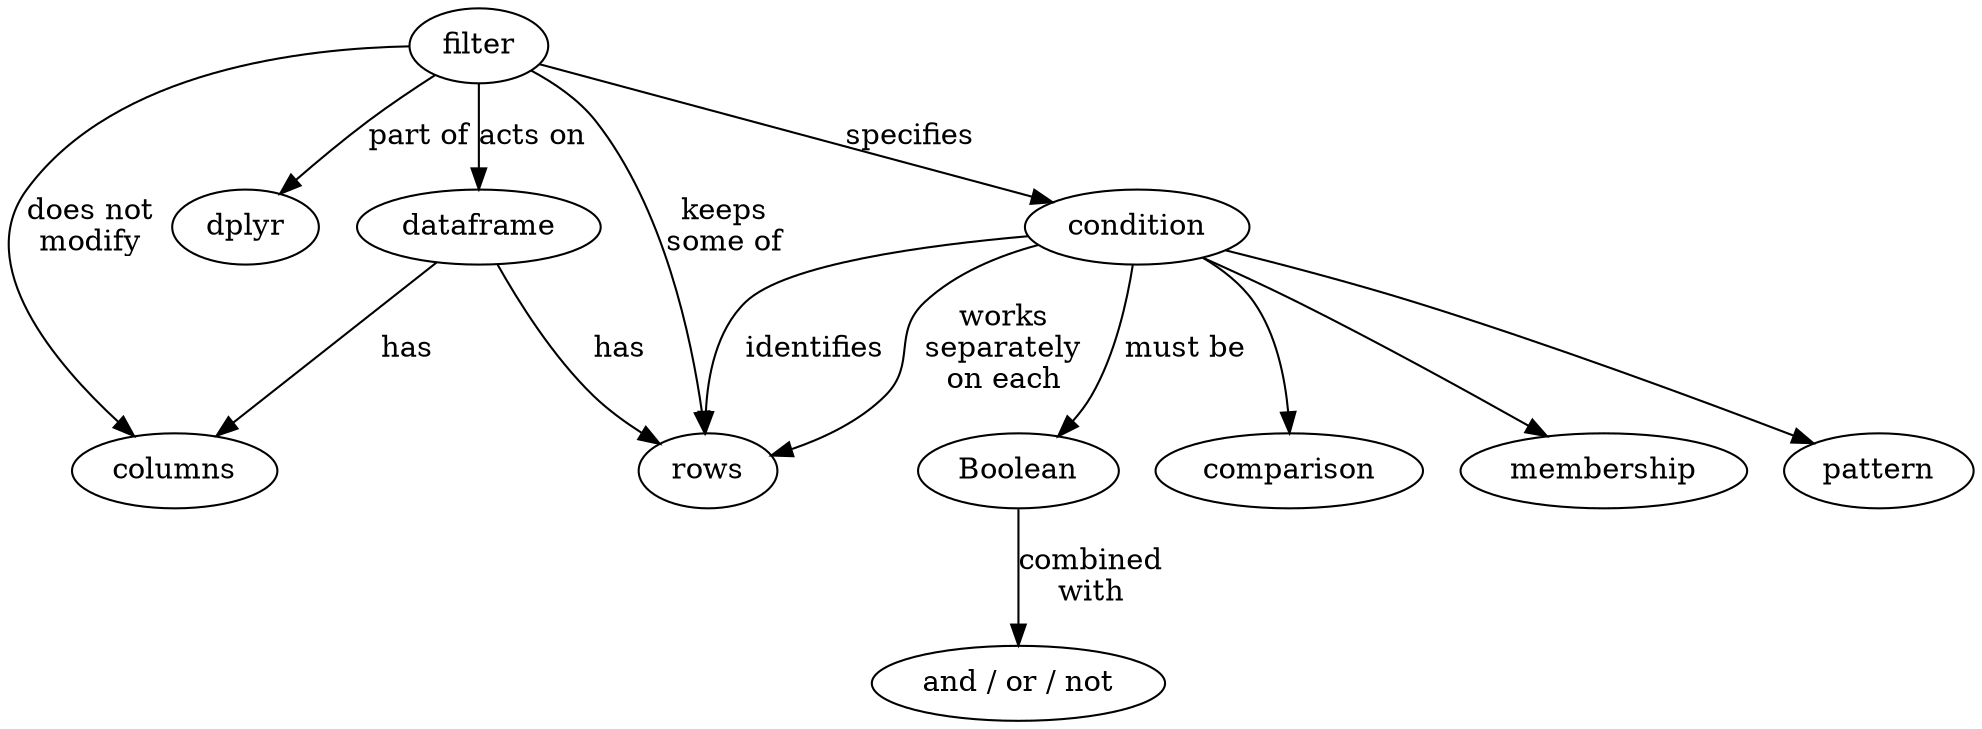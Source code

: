 digraph "filter" {
    filter -> columns [label="does not\nmodify"];
    filter -> dplyr [label="part of"];
    filter -> dataframe [label="acts on"];
    filter -> rows [label="keeps\nsome of"];
    filter -> condition [label="specifies"];
    dataframe -> rows [label="has"];
    dataframe -> columns [label="has"];
    condition -> rows [label="identifies"];
    condition -> rows [label="works\nseparately\non each"];
    condition -> Boolean [label="must be"];
    Boolean -> "and / or / not" [label="combined\nwith"];
    condition -> comparison;
    condition -> membership;
    condition -> pattern;
}
